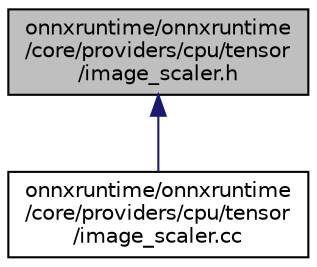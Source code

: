 digraph "onnxruntime/onnxruntime/core/providers/cpu/tensor/image_scaler.h"
{
  edge [fontname="Helvetica",fontsize="10",labelfontname="Helvetica",labelfontsize="10"];
  node [fontname="Helvetica",fontsize="10",shape=record];
  Node71 [label="onnxruntime/onnxruntime\l/core/providers/cpu/tensor\l/image_scaler.h",height=0.2,width=0.4,color="black", fillcolor="grey75", style="filled", fontcolor="black"];
  Node71 -> Node72 [dir="back",color="midnightblue",fontsize="10",style="solid",fontname="Helvetica"];
  Node72 [label="onnxruntime/onnxruntime\l/core/providers/cpu/tensor\l/image_scaler.cc",height=0.2,width=0.4,color="black", fillcolor="white", style="filled",URL="$cpu_2tensor_2image__scaler_8cc.html"];
}

